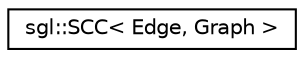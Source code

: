digraph "Graphical Class Hierarchy"
{
  edge [fontname="Helvetica",fontsize="10",labelfontname="Helvetica",labelfontsize="10"];
  node [fontname="Helvetica",fontsize="10",shape=record];
  rankdir="LR";
  Node1 [label="sgl::SCC\< Edge, Graph \>",height=0.2,width=0.4,color="black", fillcolor="white", style="filled",URL="$classsgl_1_1_s_c_c.html"];
}
